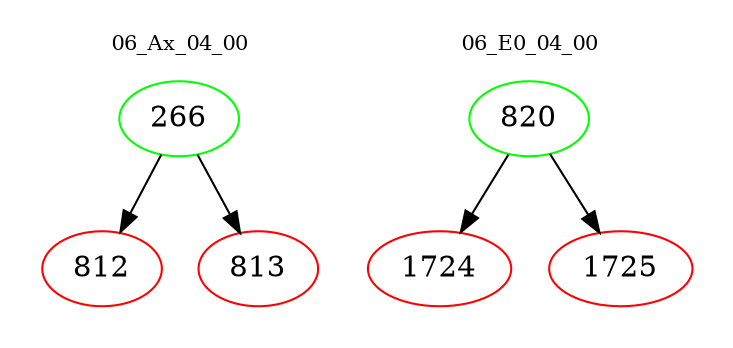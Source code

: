 digraph{
subgraph cluster_0 {
color = white
label = "06_Ax_04_00";
fontsize=10;
T0_266 [label="266", color="green"]
T0_266 -> T0_812 [color="black"]
T0_812 [label="812", color="red"]
T0_266 -> T0_813 [color="black"]
T0_813 [label="813", color="red"]
}
subgraph cluster_1 {
color = white
label = "06_E0_04_00";
fontsize=10;
T1_820 [label="820", color="green"]
T1_820 -> T1_1724 [color="black"]
T1_1724 [label="1724", color="red"]
T1_820 -> T1_1725 [color="black"]
T1_1725 [label="1725", color="red"]
}
}
